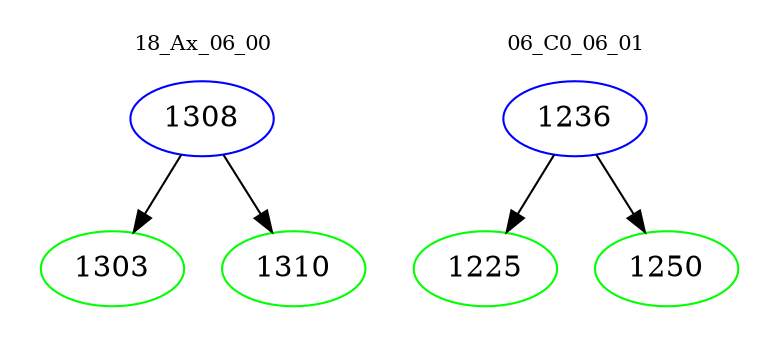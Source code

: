 digraph{
subgraph cluster_0 {
color = white
label = "18_Ax_06_00";
fontsize=10;
T0_1308 [label="1308", color="blue"]
T0_1308 -> T0_1303 [color="black"]
T0_1303 [label="1303", color="green"]
T0_1308 -> T0_1310 [color="black"]
T0_1310 [label="1310", color="green"]
}
subgraph cluster_1 {
color = white
label = "06_C0_06_01";
fontsize=10;
T1_1236 [label="1236", color="blue"]
T1_1236 -> T1_1225 [color="black"]
T1_1225 [label="1225", color="green"]
T1_1236 -> T1_1250 [color="black"]
T1_1250 [label="1250", color="green"]
}
}
